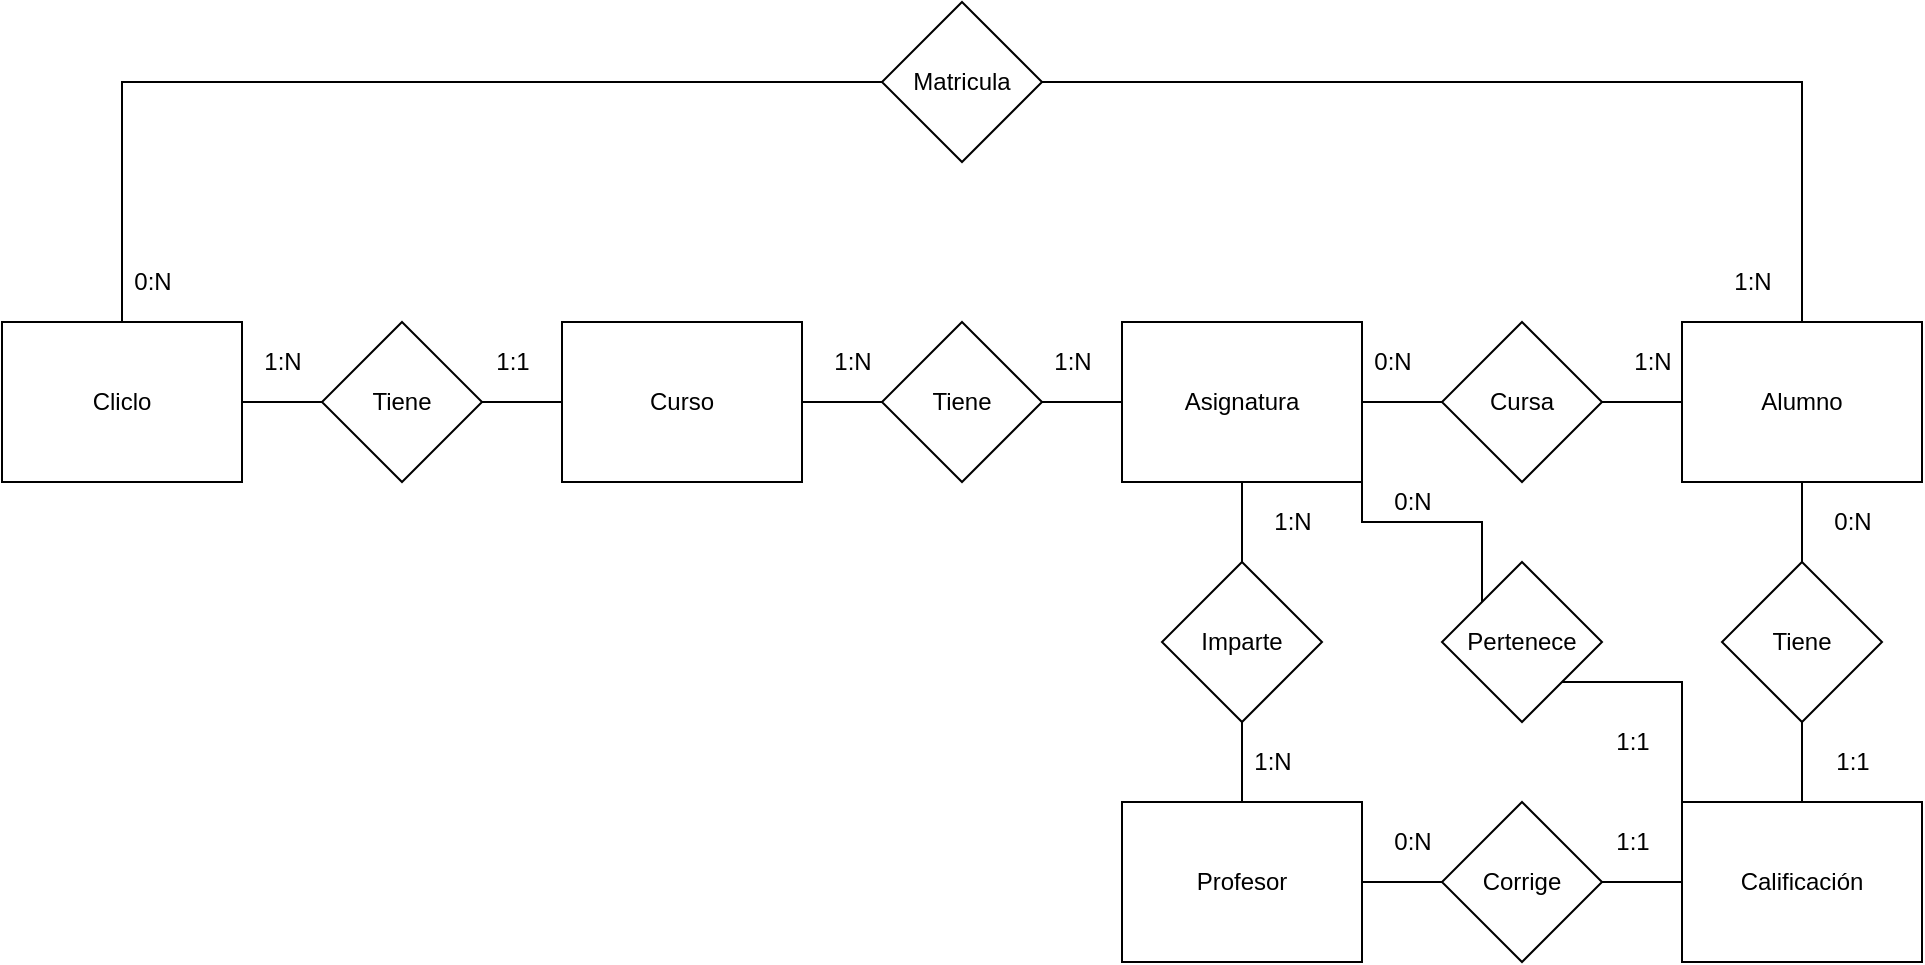 <mxfile>
    <diagram id="5kfpAdUkdnOaYM7mSJJl" name="Página-1">
        <mxGraphModel dx="1918" dy="701" grid="1" gridSize="10" guides="1" tooltips="1" connect="1" arrows="1" fold="1" page="0" pageScale="1" pageWidth="827" pageHeight="1169" math="0" shadow="0">
            <root>
                <mxCell id="0"/>
                <mxCell id="1" parent="0"/>
                <mxCell id="wSvisuRL_RTwryQRVm_I-23" style="edgeStyle=orthogonalEdgeStyle;rounded=0;orthogonalLoop=1;jettySize=auto;html=1;exitX=0.5;exitY=0;exitDx=0;exitDy=0;entryX=1;entryY=0.5;entryDx=0;entryDy=0;endArrow=none;endFill=0;" parent="1" source="wSvisuRL_RTwryQRVm_I-1" target="wSvisuRL_RTwryQRVm_I-22" edge="1">
                    <mxGeometry relative="1" as="geometry"/>
                </mxCell>
                <mxCell id="wSvisuRL_RTwryQRVm_I-1" value="Alumno" style="rounded=0;whiteSpace=wrap;html=1;" parent="1" vertex="1">
                    <mxGeometry x="360" y="280" width="120" height="80" as="geometry"/>
                </mxCell>
                <mxCell id="wSvisuRL_RTwryQRVm_I-6" value="" style="edgeStyle=orthogonalEdgeStyle;rounded=0;orthogonalLoop=1;jettySize=auto;html=1;endArrow=none;endFill=0;" parent="1" source="wSvisuRL_RTwryQRVm_I-2" target="wSvisuRL_RTwryQRVm_I-1" edge="1">
                    <mxGeometry relative="1" as="geometry"/>
                </mxCell>
                <mxCell id="wSvisuRL_RTwryQRVm_I-2" value="Cursa" style="rhombus;whiteSpace=wrap;html=1;" parent="1" vertex="1">
                    <mxGeometry x="240" y="280" width="80" height="80" as="geometry"/>
                </mxCell>
                <mxCell id="wSvisuRL_RTwryQRVm_I-5" value="" style="edgeStyle=orthogonalEdgeStyle;rounded=0;orthogonalLoop=1;jettySize=auto;html=1;endArrow=none;endFill=0;" parent="1" source="wSvisuRL_RTwryQRVm_I-3" target="wSvisuRL_RTwryQRVm_I-2" edge="1">
                    <mxGeometry relative="1" as="geometry"/>
                </mxCell>
                <mxCell id="wSvisuRL_RTwryQRVm_I-8" value="" style="edgeStyle=orthogonalEdgeStyle;rounded=0;orthogonalLoop=1;jettySize=auto;html=1;endArrow=none;endFill=0;" parent="1" source="wSvisuRL_RTwryQRVm_I-3" target="wSvisuRL_RTwryQRVm_I-7" edge="1">
                    <mxGeometry relative="1" as="geometry"/>
                </mxCell>
                <mxCell id="wSvisuRL_RTwryQRVm_I-29" style="edgeStyle=orthogonalEdgeStyle;rounded=0;orthogonalLoop=1;jettySize=auto;html=1;exitX=1;exitY=1;exitDx=0;exitDy=0;entryX=0;entryY=0;entryDx=0;entryDy=0;endArrow=none;endFill=0;" parent="1" source="wSvisuRL_RTwryQRVm_I-3" target="wSvisuRL_RTwryQRVm_I-27" edge="1">
                    <mxGeometry relative="1" as="geometry"/>
                </mxCell>
                <mxCell id="wSvisuRL_RTwryQRVm_I-3" value="Asignatura" style="rounded=0;whiteSpace=wrap;html=1;" parent="1" vertex="1">
                    <mxGeometry x="80" y="280" width="120" height="80" as="geometry"/>
                </mxCell>
                <mxCell id="wSvisuRL_RTwryQRVm_I-9" value="" style="edgeStyle=orthogonalEdgeStyle;rounded=0;orthogonalLoop=1;jettySize=auto;html=1;endArrow=none;endFill=0;" parent="1" source="wSvisuRL_RTwryQRVm_I-4" target="wSvisuRL_RTwryQRVm_I-7" edge="1">
                    <mxGeometry relative="1" as="geometry"/>
                </mxCell>
                <mxCell id="wSvisuRL_RTwryQRVm_I-33" value="" style="edgeStyle=orthogonalEdgeStyle;rounded=0;orthogonalLoop=1;jettySize=auto;html=1;endArrow=none;endFill=0;" parent="1" source="wSvisuRL_RTwryQRVm_I-4" target="wSvisuRL_RTwryQRVm_I-11" edge="1">
                    <mxGeometry relative="1" as="geometry"/>
                </mxCell>
                <mxCell id="wSvisuRL_RTwryQRVm_I-4" value="Profesor" style="rounded=0;whiteSpace=wrap;html=1;" parent="1" vertex="1">
                    <mxGeometry x="80" y="520" width="120" height="80" as="geometry"/>
                </mxCell>
                <mxCell id="wSvisuRL_RTwryQRVm_I-7" value="Imparte" style="rhombus;whiteSpace=wrap;html=1;" parent="1" vertex="1">
                    <mxGeometry x="100" y="400" width="80" height="80" as="geometry"/>
                </mxCell>
                <mxCell id="wSvisuRL_RTwryQRVm_I-31" style="edgeStyle=orthogonalEdgeStyle;rounded=0;orthogonalLoop=1;jettySize=auto;html=1;exitX=0.5;exitY=0;exitDx=0;exitDy=0;endArrow=none;endFill=0;" parent="1" source="wSvisuRL_RTwryQRVm_I-10" target="wSvisuRL_RTwryQRVm_I-28" edge="1">
                    <mxGeometry relative="1" as="geometry"/>
                </mxCell>
                <mxCell id="wSvisuRL_RTwryQRVm_I-10" value="Calificación" style="rounded=0;whiteSpace=wrap;html=1;" parent="1" vertex="1">
                    <mxGeometry x="360" y="520" width="120" height="80" as="geometry"/>
                </mxCell>
                <mxCell id="wSvisuRL_RTwryQRVm_I-34" value="" style="edgeStyle=orthogonalEdgeStyle;rounded=0;orthogonalLoop=1;jettySize=auto;html=1;endArrow=none;endFill=0;" parent="1" source="wSvisuRL_RTwryQRVm_I-11" target="wSvisuRL_RTwryQRVm_I-10" edge="1">
                    <mxGeometry relative="1" as="geometry"/>
                </mxCell>
                <mxCell id="wSvisuRL_RTwryQRVm_I-11" value="Corrige" style="rhombus;whiteSpace=wrap;html=1;" parent="1" vertex="1">
                    <mxGeometry x="240" y="520" width="80" height="80" as="geometry"/>
                </mxCell>
                <mxCell id="wSvisuRL_RTwryQRVm_I-16" value="" style="edgeStyle=orthogonalEdgeStyle;rounded=0;orthogonalLoop=1;jettySize=auto;html=1;endArrow=none;endFill=0;" parent="1" source="wSvisuRL_RTwryQRVm_I-12" target="wSvisuRL_RTwryQRVm_I-3" edge="1">
                    <mxGeometry relative="1" as="geometry"/>
                </mxCell>
                <mxCell id="wSvisuRL_RTwryQRVm_I-12" value="Tiene" style="rhombus;whiteSpace=wrap;html=1;" parent="1" vertex="1">
                    <mxGeometry x="-40" y="280" width="80" height="80" as="geometry"/>
                </mxCell>
                <mxCell id="wSvisuRL_RTwryQRVm_I-15" value="" style="edgeStyle=orthogonalEdgeStyle;rounded=0;orthogonalLoop=1;jettySize=auto;html=1;endArrow=none;endFill=0;" parent="1" source="wSvisuRL_RTwryQRVm_I-14" target="wSvisuRL_RTwryQRVm_I-12" edge="1">
                    <mxGeometry relative="1" as="geometry"/>
                </mxCell>
                <mxCell id="wSvisuRL_RTwryQRVm_I-14" value="Curso" style="rounded=0;whiteSpace=wrap;html=1;" parent="1" vertex="1">
                    <mxGeometry x="-200" y="280" width="120" height="80" as="geometry"/>
                </mxCell>
                <mxCell id="wSvisuRL_RTwryQRVm_I-20" value="" style="edgeStyle=orthogonalEdgeStyle;rounded=0;orthogonalLoop=1;jettySize=auto;html=1;endArrow=none;endFill=0;" parent="1" source="wSvisuRL_RTwryQRVm_I-18" target="wSvisuRL_RTwryQRVm_I-19" edge="1">
                    <mxGeometry relative="1" as="geometry"/>
                </mxCell>
                <mxCell id="wSvisuRL_RTwryQRVm_I-18" value="Cliclo" style="rounded=0;whiteSpace=wrap;html=1;" parent="1" vertex="1">
                    <mxGeometry x="-480" y="280" width="120" height="80" as="geometry"/>
                </mxCell>
                <mxCell id="wSvisuRL_RTwryQRVm_I-21" value="" style="edgeStyle=orthogonalEdgeStyle;rounded=0;orthogonalLoop=1;jettySize=auto;html=1;endArrow=none;endFill=0;" parent="1" source="wSvisuRL_RTwryQRVm_I-19" target="wSvisuRL_RTwryQRVm_I-14" edge="1">
                    <mxGeometry relative="1" as="geometry"/>
                </mxCell>
                <mxCell id="wSvisuRL_RTwryQRVm_I-19" value="Tiene" style="rhombus;whiteSpace=wrap;html=1;" parent="1" vertex="1">
                    <mxGeometry x="-320" y="280" width="80" height="80" as="geometry"/>
                </mxCell>
                <mxCell id="wSvisuRL_RTwryQRVm_I-25" style="edgeStyle=orthogonalEdgeStyle;rounded=0;orthogonalLoop=1;jettySize=auto;html=1;exitX=0;exitY=0.5;exitDx=0;exitDy=0;entryX=0.5;entryY=0;entryDx=0;entryDy=0;endArrow=none;endFill=0;" parent="1" source="wSvisuRL_RTwryQRVm_I-22" target="wSvisuRL_RTwryQRVm_I-18" edge="1">
                    <mxGeometry relative="1" as="geometry"/>
                </mxCell>
                <mxCell id="wSvisuRL_RTwryQRVm_I-22" value="Matricula" style="rhombus;whiteSpace=wrap;html=1;" parent="1" vertex="1">
                    <mxGeometry x="-40" y="120" width="80" height="80" as="geometry"/>
                </mxCell>
                <mxCell id="wSvisuRL_RTwryQRVm_I-30" style="edgeStyle=orthogonalEdgeStyle;rounded=0;orthogonalLoop=1;jettySize=auto;html=1;exitX=1;exitY=1;exitDx=0;exitDy=0;entryX=0;entryY=0;entryDx=0;entryDy=0;endArrow=none;endFill=0;" parent="1" source="wSvisuRL_RTwryQRVm_I-27" target="wSvisuRL_RTwryQRVm_I-10" edge="1">
                    <mxGeometry relative="1" as="geometry"/>
                </mxCell>
                <mxCell id="wSvisuRL_RTwryQRVm_I-27" value="Pertenece" style="rhombus;whiteSpace=wrap;html=1;" parent="1" vertex="1">
                    <mxGeometry x="240" y="400" width="80" height="80" as="geometry"/>
                </mxCell>
                <mxCell id="wSvisuRL_RTwryQRVm_I-32" value="" style="edgeStyle=orthogonalEdgeStyle;rounded=0;orthogonalLoop=1;jettySize=auto;html=1;endArrow=none;endFill=0;" parent="1" source="wSvisuRL_RTwryQRVm_I-28" target="wSvisuRL_RTwryQRVm_I-1" edge="1">
                    <mxGeometry relative="1" as="geometry"/>
                </mxCell>
                <mxCell id="wSvisuRL_RTwryQRVm_I-28" value="Tiene" style="rhombus;whiteSpace=wrap;html=1;" parent="1" vertex="1">
                    <mxGeometry x="380" y="400" width="80" height="80" as="geometry"/>
                </mxCell>
                <mxCell id="2" value="1:N" style="text;html=1;align=center;verticalAlign=middle;resizable=0;points=[];autosize=1;strokeColor=none;fillColor=none;" vertex="1" parent="1">
                    <mxGeometry x="-355" y="290" width="30" height="20" as="geometry"/>
                </mxCell>
                <mxCell id="4" value="1:1" style="text;html=1;align=center;verticalAlign=middle;resizable=0;points=[];autosize=1;strokeColor=none;fillColor=none;" vertex="1" parent="1">
                    <mxGeometry x="-240" y="290" width="30" height="20" as="geometry"/>
                </mxCell>
                <mxCell id="5" value="1:N" style="text;html=1;align=center;verticalAlign=middle;resizable=0;points=[];autosize=1;strokeColor=none;fillColor=none;" vertex="1" parent="1">
                    <mxGeometry x="-70" y="290" width="30" height="20" as="geometry"/>
                </mxCell>
                <mxCell id="6" value="1:N" style="text;html=1;align=center;verticalAlign=middle;resizable=0;points=[];autosize=1;strokeColor=none;fillColor=none;" vertex="1" parent="1">
                    <mxGeometry x="40" y="290" width="30" height="20" as="geometry"/>
                </mxCell>
                <mxCell id="7" value="1:N" style="text;html=1;align=center;verticalAlign=middle;resizable=0;points=[];autosize=1;strokeColor=none;fillColor=none;" vertex="1" parent="1">
                    <mxGeometry x="140" y="490" width="30" height="20" as="geometry"/>
                </mxCell>
                <mxCell id="8" value="1:N" style="text;html=1;align=center;verticalAlign=middle;resizable=0;points=[];autosize=1;strokeColor=none;fillColor=none;" vertex="1" parent="1">
                    <mxGeometry x="150" y="370" width="30" height="20" as="geometry"/>
                </mxCell>
                <mxCell id="9" value="0:N" style="text;html=1;align=center;verticalAlign=middle;resizable=0;points=[];autosize=1;strokeColor=none;fillColor=none;" vertex="1" parent="1">
                    <mxGeometry x="210" y="530" width="30" height="20" as="geometry"/>
                </mxCell>
                <mxCell id="10" value="1:1" style="text;html=1;align=center;verticalAlign=middle;resizable=0;points=[];autosize=1;strokeColor=none;fillColor=none;" vertex="1" parent="1">
                    <mxGeometry x="320" y="530" width="30" height="20" as="geometry"/>
                </mxCell>
                <mxCell id="11" value="0:N" style="text;html=1;align=center;verticalAlign=middle;resizable=0;points=[];autosize=1;strokeColor=none;fillColor=none;" vertex="1" parent="1">
                    <mxGeometry x="-420" y="250" width="30" height="20" as="geometry"/>
                </mxCell>
                <mxCell id="12" value="1:N" style="text;html=1;align=center;verticalAlign=middle;resizable=0;points=[];autosize=1;strokeColor=none;fillColor=none;" vertex="1" parent="1">
                    <mxGeometry x="380" y="250" width="30" height="20" as="geometry"/>
                </mxCell>
                <mxCell id="13" value="1:N" style="text;html=1;align=center;verticalAlign=middle;resizable=0;points=[];autosize=1;strokeColor=none;fillColor=none;" vertex="1" parent="1">
                    <mxGeometry x="330" y="290" width="30" height="20" as="geometry"/>
                </mxCell>
                <mxCell id="14" value="0:N" style="text;html=1;align=center;verticalAlign=middle;resizable=0;points=[];autosize=1;strokeColor=none;fillColor=none;" vertex="1" parent="1">
                    <mxGeometry x="200" y="290" width="30" height="20" as="geometry"/>
                </mxCell>
                <mxCell id="15" value="0:N" style="text;html=1;align=center;verticalAlign=middle;resizable=0;points=[];autosize=1;strokeColor=none;fillColor=none;" vertex="1" parent="1">
                    <mxGeometry x="430" y="370" width="30" height="20" as="geometry"/>
                </mxCell>
                <mxCell id="16" value="1:1" style="text;html=1;align=center;verticalAlign=middle;resizable=0;points=[];autosize=1;strokeColor=none;fillColor=none;" vertex="1" parent="1">
                    <mxGeometry x="430" y="490" width="30" height="20" as="geometry"/>
                </mxCell>
                <mxCell id="17" value="1:1" style="text;html=1;align=center;verticalAlign=middle;resizable=0;points=[];autosize=1;strokeColor=none;fillColor=none;" vertex="1" parent="1">
                    <mxGeometry x="320" y="480" width="30" height="20" as="geometry"/>
                </mxCell>
                <mxCell id="18" value="0:N" style="text;html=1;align=center;verticalAlign=middle;resizable=0;points=[];autosize=1;strokeColor=none;fillColor=none;" vertex="1" parent="1">
                    <mxGeometry x="210" y="360" width="30" height="20" as="geometry"/>
                </mxCell>
            </root>
        </mxGraphModel>
    </diagram>
</mxfile>
